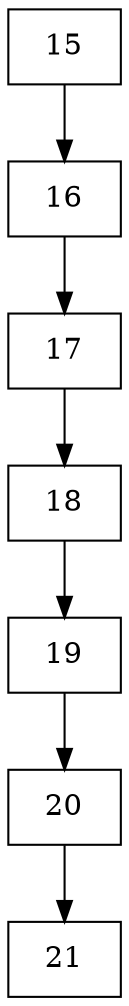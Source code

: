 digraph G {
  node [shape=record];
  node0 [label="{15}"];
  node0 -> node1;
  node1 [label="{16}"];
  node1 -> node2;
  node2 [label="{17}"];
  node2 -> node3;
  node3 [label="{18}"];
  node3 -> node4;
  node4 [label="{19}"];
  node4 -> node5;
  node5 [label="{20}"];
  node5 -> node6;
  node6 [label="{21}"];
}

